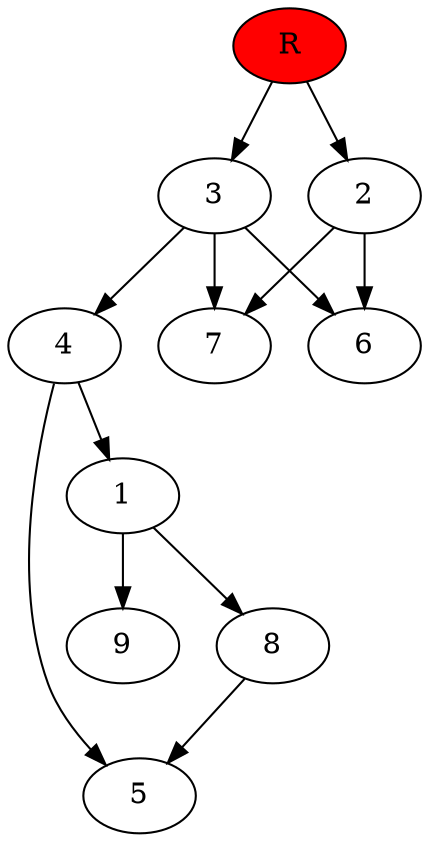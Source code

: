 digraph prb8628 {
	1
	2
	3
	4
	5
	6
	7
	8
	R [fillcolor="#ff0000" style=filled]
	1 -> 8
	1 -> 9
	2 -> 6
	2 -> 7
	3 -> 4
	3 -> 6
	3 -> 7
	4 -> 1
	4 -> 5
	8 -> 5
	R -> 2
	R -> 3
}
